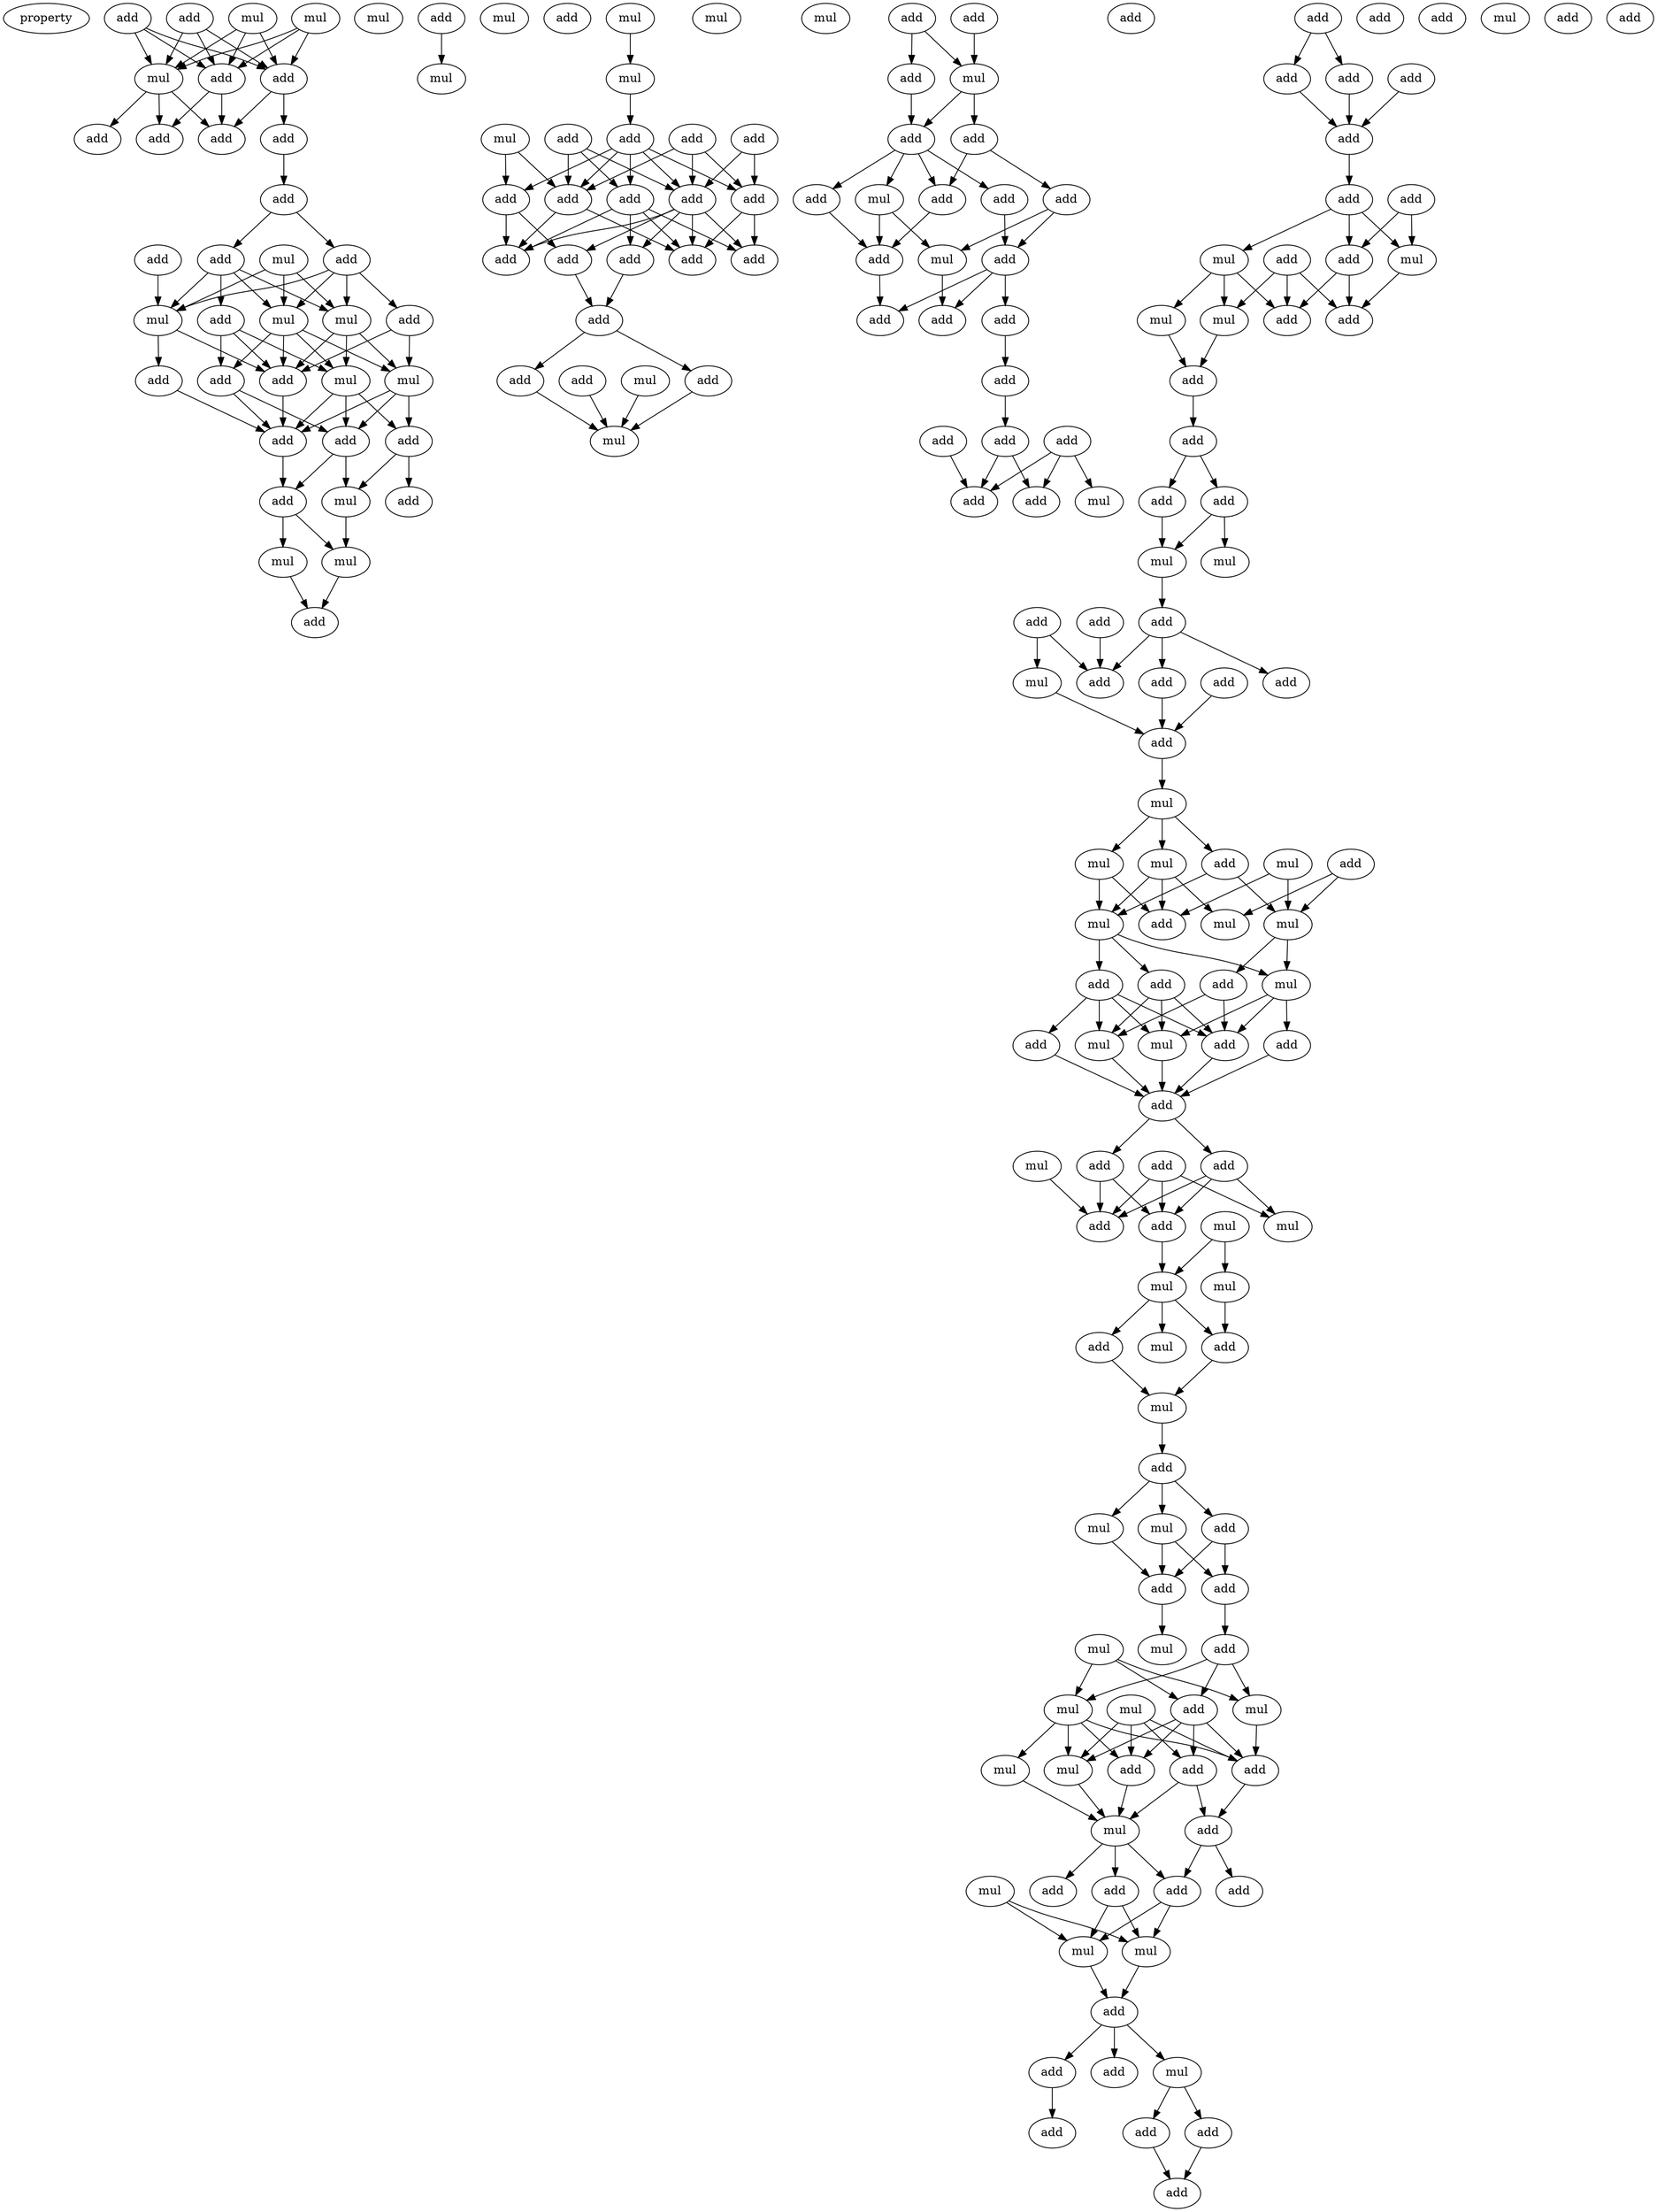 digraph {
    node [fontcolor=black]
    property [mul=2,lf=1.9]
    0 [ label = mul ];
    1 [ label = add ];
    2 [ label = add ];
    3 [ label = mul ];
    4 [ label = mul ];
    5 [ label = add ];
    6 [ label = add ];
    7 [ label = add ];
    8 [ label = add ];
    9 [ label = add ];
    10 [ label = mul ];
    11 [ label = add ];
    12 [ label = add ];
    13 [ label = add ];
    14 [ label = add ];
    15 [ label = mul ];
    16 [ label = add ];
    17 [ label = mul ];
    18 [ label = add ];
    19 [ label = mul ];
    20 [ label = mul ];
    21 [ label = add ];
    22 [ label = add ];
    23 [ label = mul ];
    24 [ label = add ];
    25 [ label = mul ];
    26 [ label = add ];
    27 [ label = add ];
    28 [ label = add ];
    29 [ label = add ];
    30 [ label = add ];
    31 [ label = add ];
    32 [ label = mul ];
    33 [ label = mul ];
    34 [ label = mul ];
    35 [ label = add ];
    36 [ label = add ];
    37 [ label = mul ];
    38 [ label = mul ];
    39 [ label = add ];
    40 [ label = mul ];
    41 [ label = mul ];
    42 [ label = mul ];
    43 [ label = add ];
    44 [ label = add ];
    45 [ label = add ];
    46 [ label = add ];
    47 [ label = add ];
    48 [ label = add ];
    49 [ label = add ];
    50 [ label = add ];
    51 [ label = add ];
    52 [ label = add ];
    53 [ label = add ];
    54 [ label = add ];
    55 [ label = add ];
    56 [ label = add ];
    57 [ label = add ];
    58 [ label = add ];
    59 [ label = add ];
    60 [ label = mul ];
    61 [ label = add ];
    62 [ label = mul ];
    63 [ label = mul ];
    64 [ label = mul ];
    65 [ label = add ];
    66 [ label = add ];
    67 [ label = mul ];
    68 [ label = add ];
    69 [ label = add ];
    70 [ label = add ];
    71 [ label = add ];
    72 [ label = add ];
    73 [ label = mul ];
    74 [ label = add ];
    75 [ label = add ];
    76 [ label = add ];
    77 [ label = mul ];
    78 [ label = add ];
    79 [ label = add ];
    80 [ label = add ];
    81 [ label = add ];
    82 [ label = add ];
    83 [ label = add ];
    84 [ label = add ];
    85 [ label = add ];
    86 [ label = add ];
    87 [ label = mul ];
    88 [ label = add ];
    89 [ label = add ];
    90 [ label = add ];
    91 [ label = add ];
    92 [ label = add ];
    93 [ label = add ];
    94 [ label = add ];
    95 [ label = add ];
    96 [ label = add ];
    97 [ label = add ];
    98 [ label = add ];
    99 [ label = mul ];
    100 [ label = add ];
    101 [ label = mul ];
    102 [ label = add ];
    103 [ label = mul ];
    104 [ label = add ];
    105 [ label = add ];
    106 [ label = mul ];
    107 [ label = mul ];
    108 [ label = add ];
    109 [ label = add ];
    110 [ label = add ];
    111 [ label = add ];
    112 [ label = add ];
    113 [ label = mul ];
    114 [ label = mul ];
    115 [ label = add ];
    116 [ label = add ];
    117 [ label = add ];
    118 [ label = add ];
    119 [ label = mul ];
    120 [ label = add ];
    121 [ label = add ];
    122 [ label = add ];
    123 [ label = add ];
    124 [ label = mul ];
    125 [ label = mul ];
    126 [ label = mul ];
    127 [ label = add ];
    128 [ label = mul ];
    129 [ label = add ];
    130 [ label = mul ];
    131 [ label = mul ];
    132 [ label = add ];
    133 [ label = mul ];
    134 [ label = add ];
    135 [ label = add ];
    136 [ label = mul ];
    137 [ label = add ];
    138 [ label = mul ];
    139 [ label = mul ];
    140 [ label = add ];
    141 [ label = add ];
    142 [ label = add ];
    143 [ label = add ];
    144 [ label = mul ];
    145 [ label = add ];
    146 [ label = add ];
    147 [ label = add ];
    148 [ label = mul ];
    149 [ label = add ];
    150 [ label = add ];
    151 [ label = mul ];
    152 [ label = mul ];
    153 [ label = mul ];
    154 [ label = mul ];
    155 [ label = add ];
    156 [ label = add ];
    157 [ label = mul ];
    158 [ label = add ];
    159 [ label = add ];
    160 [ label = mul ];
    161 [ label = mul ];
    162 [ label = add ];
    163 [ label = add ];
    164 [ label = mul ];
    165 [ label = add ];
    166 [ label = mul ];
    167 [ label = add ];
    168 [ label = mul ];
    169 [ label = add ];
    170 [ label = mul ];
    171 [ label = mul ];
    172 [ label = mul ];
    173 [ label = add ];
    174 [ label = mul ];
    175 [ label = add ];
    176 [ label = add ];
    177 [ label = add ];
    178 [ label = mul ];
    179 [ label = add ];
    180 [ label = add ];
    181 [ label = add ];
    182 [ label = mul ];
    183 [ label = add ];
    184 [ label = mul ];
    185 [ label = mul ];
    186 [ label = add ];
    187 [ label = add ];
    188 [ label = add ];
    189 [ label = mul ];
    190 [ label = add ];
    191 [ label = add ];
    192 [ label = add ];
    193 [ label = add ];
    0 -> 4 [ name = 0 ];
    0 -> 5 [ name = 1 ];
    0 -> 6 [ name = 2 ];
    1 -> 4 [ name = 3 ];
    1 -> 5 [ name = 4 ];
    1 -> 6 [ name = 5 ];
    2 -> 4 [ name = 6 ];
    2 -> 5 [ name = 7 ];
    2 -> 6 [ name = 8 ];
    3 -> 4 [ name = 9 ];
    3 -> 5 [ name = 10 ];
    3 -> 6 [ name = 11 ];
    4 -> 7 [ name = 12 ];
    4 -> 8 [ name = 13 ];
    4 -> 9 [ name = 14 ];
    5 -> 7 [ name = 15 ];
    5 -> 8 [ name = 16 ];
    6 -> 8 [ name = 17 ];
    6 -> 11 [ name = 18 ];
    11 -> 12 [ name = 19 ];
    12 -> 14 [ name = 20 ];
    12 -> 16 [ name = 21 ];
    13 -> 17 [ name = 22 ];
    14 -> 17 [ name = 23 ];
    14 -> 18 [ name = 24 ];
    14 -> 19 [ name = 25 ];
    14 -> 20 [ name = 26 ];
    15 -> 17 [ name = 27 ];
    15 -> 19 [ name = 28 ];
    15 -> 20 [ name = 29 ];
    16 -> 17 [ name = 30 ];
    16 -> 19 [ name = 31 ];
    16 -> 20 [ name = 32 ];
    16 -> 21 [ name = 33 ];
    17 -> 22 [ name = 34 ];
    17 -> 26 [ name = 35 ];
    18 -> 23 [ name = 36 ];
    18 -> 26 [ name = 37 ];
    19 -> 23 [ name = 38 ];
    19 -> 25 [ name = 39 ];
    19 -> 26 [ name = 40 ];
    20 -> 23 [ name = 41 ];
    20 -> 24 [ name = 42 ];
    20 -> 25 [ name = 43 ];
    20 -> 26 [ name = 44 ];
    21 -> 24 [ name = 45 ];
    21 -> 25 [ name = 46 ];
    21 -> 26 [ name = 47 ];
    22 -> 28 [ name = 48 ];
    23 -> 27 [ name = 49 ];
    23 -> 28 [ name = 50 ];
    23 -> 29 [ name = 51 ];
    24 -> 28 [ name = 52 ];
    24 -> 29 [ name = 53 ];
    25 -> 27 [ name = 54 ];
    25 -> 28 [ name = 55 ];
    25 -> 29 [ name = 56 ];
    26 -> 28 [ name = 57 ];
    27 -> 31 [ name = 58 ];
    27 -> 32 [ name = 59 ];
    28 -> 30 [ name = 60 ];
    29 -> 30 [ name = 61 ];
    29 -> 32 [ name = 62 ];
    30 -> 33 [ name = 63 ];
    30 -> 34 [ name = 64 ];
    32 -> 33 [ name = 65 ];
    33 -> 35 [ name = 66 ];
    34 -> 35 [ name = 67 ];
    36 -> 37 [ name = 68 ];
    40 -> 41 [ name = 69 ];
    41 -> 46 [ name = 70 ];
    42 -> 47 [ name = 71 ];
    42 -> 50 [ name = 72 ];
    43 -> 48 [ name = 73 ];
    43 -> 51 [ name = 74 ];
    44 -> 47 [ name = 75 ];
    44 -> 48 [ name = 76 ];
    44 -> 51 [ name = 77 ];
    45 -> 47 [ name = 78 ];
    45 -> 49 [ name = 79 ];
    45 -> 51 [ name = 80 ];
    46 -> 47 [ name = 81 ];
    46 -> 48 [ name = 82 ];
    46 -> 49 [ name = 83 ];
    46 -> 50 [ name = 84 ];
    46 -> 51 [ name = 85 ];
    47 -> 53 [ name = 86 ];
    47 -> 55 [ name = 87 ];
    48 -> 54 [ name = 88 ];
    48 -> 55 [ name = 89 ];
    49 -> 52 [ name = 90 ];
    49 -> 53 [ name = 91 ];
    49 -> 54 [ name = 92 ];
    49 -> 55 [ name = 93 ];
    50 -> 53 [ name = 94 ];
    50 -> 56 [ name = 95 ];
    51 -> 52 [ name = 96 ];
    51 -> 53 [ name = 97 ];
    51 -> 54 [ name = 98 ];
    51 -> 55 [ name = 99 ];
    51 -> 56 [ name = 100 ];
    52 -> 57 [ name = 101 ];
    56 -> 57 [ name = 102 ];
    57 -> 58 [ name = 103 ];
    57 -> 61 [ name = 104 ];
    58 -> 63 [ name = 105 ];
    59 -> 63 [ name = 106 ];
    60 -> 63 [ name = 107 ];
    61 -> 63 [ name = 108 ];
    65 -> 67 [ name = 109 ];
    65 -> 68 [ name = 110 ];
    66 -> 67 [ name = 111 ];
    67 -> 69 [ name = 112 ];
    67 -> 70 [ name = 113 ];
    68 -> 70 [ name = 114 ];
    69 -> 71 [ name = 115 ];
    69 -> 75 [ name = 116 ];
    70 -> 72 [ name = 117 ];
    70 -> 73 [ name = 118 ];
    70 -> 74 [ name = 119 ];
    70 -> 75 [ name = 120 ];
    71 -> 77 [ name = 121 ];
    71 -> 78 [ name = 122 ];
    72 -> 78 [ name = 123 ];
    73 -> 76 [ name = 124 ];
    73 -> 77 [ name = 125 ];
    74 -> 76 [ name = 126 ];
    75 -> 76 [ name = 127 ];
    76 -> 81 [ name = 128 ];
    77 -> 80 [ name = 129 ];
    78 -> 79 [ name = 130 ];
    78 -> 80 [ name = 131 ];
    78 -> 81 [ name = 132 ];
    79 -> 82 [ name = 133 ];
    82 -> 85 [ name = 134 ];
    83 -> 88 [ name = 135 ];
    84 -> 87 [ name = 136 ];
    84 -> 88 [ name = 137 ];
    84 -> 89 [ name = 138 ];
    85 -> 88 [ name = 139 ];
    85 -> 89 [ name = 140 ];
    90 -> 92 [ name = 141 ];
    90 -> 93 [ name = 142 ];
    91 -> 94 [ name = 143 ];
    92 -> 94 [ name = 144 ];
    93 -> 94 [ name = 145 ];
    94 -> 96 [ name = 146 ];
    96 -> 99 [ name = 147 ];
    96 -> 101 [ name = 148 ];
    96 -> 102 [ name = 149 ];
    97 -> 101 [ name = 150 ];
    97 -> 102 [ name = 151 ];
    99 -> 103 [ name = 152 ];
    99 -> 104 [ name = 153 ];
    99 -> 106 [ name = 154 ];
    100 -> 103 [ name = 155 ];
    100 -> 104 [ name = 156 ];
    100 -> 105 [ name = 157 ];
    101 -> 105 [ name = 158 ];
    102 -> 104 [ name = 159 ];
    102 -> 105 [ name = 160 ];
    103 -> 108 [ name = 161 ];
    106 -> 108 [ name = 162 ];
    108 -> 109 [ name = 163 ];
    109 -> 111 [ name = 164 ];
    109 -> 112 [ name = 165 ];
    111 -> 113 [ name = 166 ];
    111 -> 114 [ name = 167 ];
    112 -> 113 [ name = 168 ];
    113 -> 115 [ name = 169 ];
    115 -> 118 [ name = 170 ];
    115 -> 120 [ name = 171 ];
    115 -> 121 [ name = 172 ];
    116 -> 118 [ name = 173 ];
    117 -> 118 [ name = 174 ];
    117 -> 119 [ name = 175 ];
    119 -> 123 [ name = 176 ];
    121 -> 123 [ name = 177 ];
    122 -> 123 [ name = 178 ];
    123 -> 124 [ name = 179 ];
    124 -> 126 [ name = 180 ];
    124 -> 127 [ name = 181 ];
    124 -> 128 [ name = 182 ];
    125 -> 132 [ name = 183 ];
    125 -> 133 [ name = 184 ];
    126 -> 130 [ name = 185 ];
    126 -> 131 [ name = 186 ];
    126 -> 132 [ name = 187 ];
    127 -> 131 [ name = 188 ];
    127 -> 133 [ name = 189 ];
    128 -> 131 [ name = 190 ];
    128 -> 132 [ name = 191 ];
    129 -> 130 [ name = 192 ];
    129 -> 133 [ name = 193 ];
    131 -> 134 [ name = 194 ];
    131 -> 135 [ name = 195 ];
    131 -> 136 [ name = 196 ];
    133 -> 136 [ name = 197 ];
    133 -> 137 [ name = 198 ];
    134 -> 138 [ name = 199 ];
    134 -> 139 [ name = 200 ];
    134 -> 140 [ name = 201 ];
    134 -> 141 [ name = 202 ];
    135 -> 138 [ name = 203 ];
    135 -> 139 [ name = 204 ];
    135 -> 141 [ name = 205 ];
    136 -> 138 [ name = 206 ];
    136 -> 141 [ name = 207 ];
    136 -> 142 [ name = 208 ];
    137 -> 139 [ name = 209 ];
    137 -> 141 [ name = 210 ];
    138 -> 143 [ name = 211 ];
    139 -> 143 [ name = 212 ];
    140 -> 143 [ name = 213 ];
    141 -> 143 [ name = 214 ];
    142 -> 143 [ name = 215 ];
    143 -> 146 [ name = 216 ];
    143 -> 147 [ name = 217 ];
    144 -> 149 [ name = 218 ];
    145 -> 148 [ name = 219 ];
    145 -> 149 [ name = 220 ];
    145 -> 150 [ name = 221 ];
    146 -> 149 [ name = 222 ];
    146 -> 150 [ name = 223 ];
    147 -> 148 [ name = 224 ];
    147 -> 149 [ name = 225 ];
    147 -> 150 [ name = 226 ];
    150 -> 152 [ name = 227 ];
    151 -> 152 [ name = 228 ];
    151 -> 153 [ name = 229 ];
    152 -> 154 [ name = 230 ];
    152 -> 155 [ name = 231 ];
    152 -> 156 [ name = 232 ];
    153 -> 155 [ name = 233 ];
    155 -> 157 [ name = 234 ];
    156 -> 157 [ name = 235 ];
    157 -> 158 [ name = 236 ];
    158 -> 159 [ name = 237 ];
    158 -> 160 [ name = 238 ];
    158 -> 161 [ name = 239 ];
    159 -> 162 [ name = 240 ];
    159 -> 163 [ name = 241 ];
    160 -> 163 [ name = 242 ];
    161 -> 162 [ name = 243 ];
    161 -> 163 [ name = 244 ];
    162 -> 165 [ name = 245 ];
    163 -> 166 [ name = 246 ];
    164 -> 167 [ name = 247 ];
    164 -> 168 [ name = 248 ];
    164 -> 171 [ name = 249 ];
    165 -> 167 [ name = 250 ];
    165 -> 168 [ name = 251 ];
    165 -> 171 [ name = 252 ];
    167 -> 172 [ name = 253 ];
    167 -> 173 [ name = 254 ];
    167 -> 175 [ name = 255 ];
    167 -> 176 [ name = 256 ];
    168 -> 173 [ name = 257 ];
    170 -> 172 [ name = 258 ];
    170 -> 173 [ name = 259 ];
    170 -> 175 [ name = 260 ];
    170 -> 176 [ name = 261 ];
    171 -> 172 [ name = 262 ];
    171 -> 173 [ name = 263 ];
    171 -> 174 [ name = 264 ];
    171 -> 176 [ name = 265 ];
    172 -> 178 [ name = 266 ];
    173 -> 177 [ name = 267 ];
    174 -> 178 [ name = 268 ];
    175 -> 177 [ name = 269 ];
    175 -> 178 [ name = 270 ];
    176 -> 178 [ name = 271 ];
    177 -> 180 [ name = 272 ];
    177 -> 183 [ name = 273 ];
    178 -> 179 [ name = 274 ];
    178 -> 180 [ name = 275 ];
    178 -> 181 [ name = 276 ];
    179 -> 184 [ name = 277 ];
    179 -> 185 [ name = 278 ];
    180 -> 184 [ name = 279 ];
    180 -> 185 [ name = 280 ];
    182 -> 184 [ name = 281 ];
    182 -> 185 [ name = 282 ];
    184 -> 186 [ name = 283 ];
    185 -> 186 [ name = 284 ];
    186 -> 187 [ name = 285 ];
    186 -> 188 [ name = 286 ];
    186 -> 189 [ name = 287 ];
    187 -> 190 [ name = 288 ];
    189 -> 191 [ name = 289 ];
    189 -> 192 [ name = 290 ];
    191 -> 193 [ name = 291 ];
    192 -> 193 [ name = 292 ];
}
